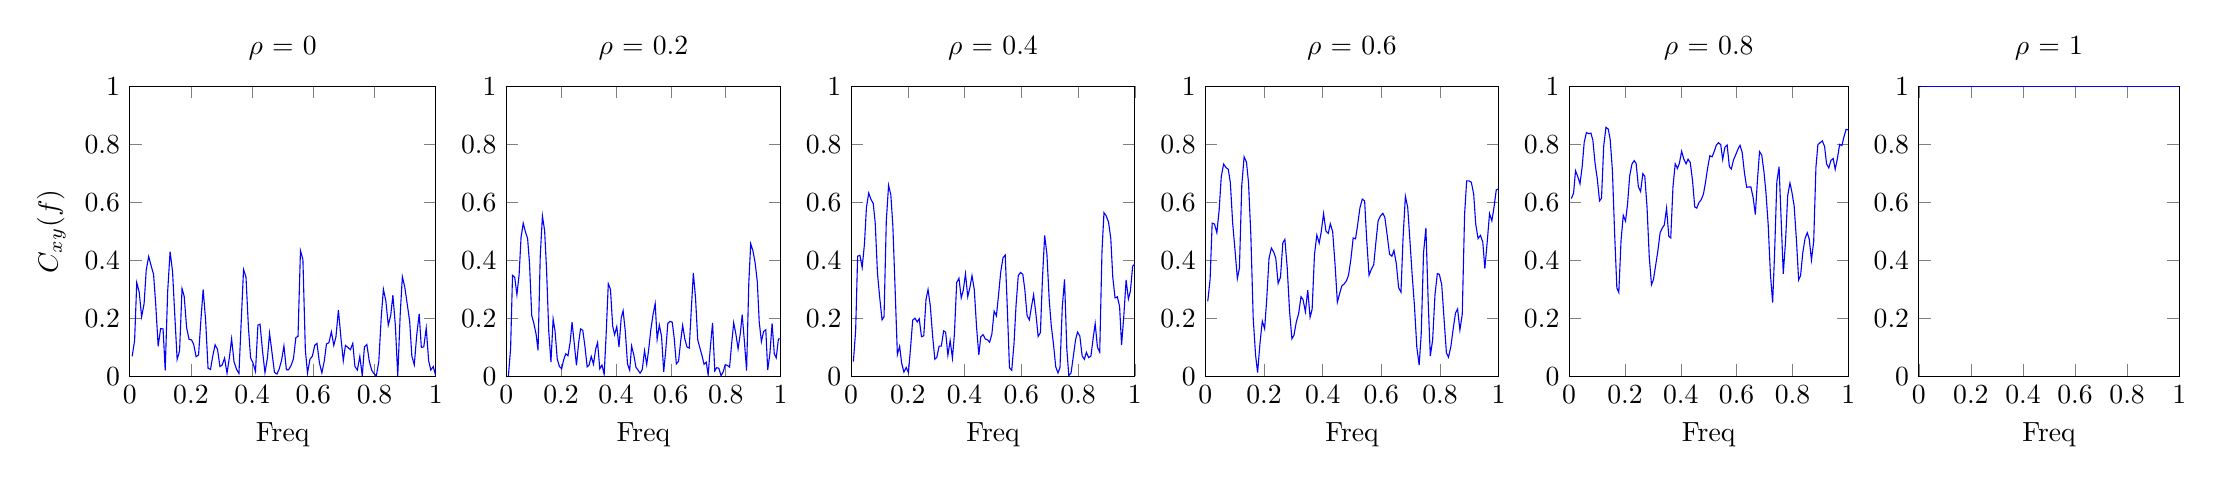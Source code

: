 % This file was created by matlab2tikz v0.4.7 running on MATLAB 8.1.
% Copyright (c) 2008--2014, Nico Schlömer <nico.schloemer@gmail.com>
% All rights reserved.
% Minimal pgfplots version: 1.3
% 
% The latest updates can be retrieved from
%   http://www.mathworks.com/matlabcentral/fileexchange/22022-matlab2tikz
% where you can also make suggestions and rate matlab2tikz.
% 
\begin{tikzpicture}

\begin{axis}[%
width=1.372in,
height=1.448in,
scale only axis,
xmin=0,
xmax=1,
xlabel={Freq},
ymin=0,
ymax=1,
name=plot2,
title={$\rho$ = 0.2}
]
\addplot [color=blue,solid,forget plot]
  table[row sep=crcr]{0.008	0.001\\
0.016	0.095\\
0.023	0.348\\
0.031	0.341\\
0.039	0.281\\
0.047	0.35\\
0.054	0.478\\
0.062	0.528\\
0.07	0.498\\
0.078	0.475\\
0.085	0.388\\
0.093	0.209\\
0.101	0.181\\
0.109	0.144\\
0.116	0.089\\
0.124	0.414\\
0.132	0.553\\
0.14	0.502\\
0.147	0.369\\
0.155	0.156\\
0.163	0.048\\
0.171	0.197\\
0.178	0.155\\
0.186	0.059\\
0.194	0.033\\
0.202	0.025\\
0.209	0.055\\
0.217	0.077\\
0.225	0.07\\
0.233	0.117\\
0.24	0.186\\
0.248	0.112\\
0.256	0.037\\
0.264	0.115\\
0.271	0.163\\
0.279	0.158\\
0.287	0.102\\
0.295	0.032\\
0.302	0.038\\
0.31	0.068\\
0.318	0.041\\
0.326	0.093\\
0.333	0.116\\
0.341	0.025\\
0.349	0.038\\
0.357	0.006\\
0.364	0.139\\
0.372	0.319\\
0.38	0.299\\
0.388	0.173\\
0.395	0.143\\
0.403	0.171\\
0.411	0.1\\
0.419	0.2\\
0.426	0.226\\
0.434	0.155\\
0.442	0.042\\
0.45	0.02\\
0.457	0.104\\
0.465	0.073\\
0.473	0.03\\
0.481	0.02\\
0.488	0.01\\
0.496	0.023\\
0.504	0.088\\
0.512	0.04\\
0.519	0.09\\
0.527	0.16\\
0.535	0.212\\
0.543	0.25\\
0.55	0.127\\
0.558	0.176\\
0.566	0.138\\
0.574	0.015\\
0.581	0.085\\
0.589	0.182\\
0.597	0.189\\
0.605	0.186\\
0.612	0.133\\
0.62	0.042\\
0.628	0.051\\
0.636	0.122\\
0.643	0.175\\
0.651	0.128\\
0.659	0.1\\
0.667	0.097\\
0.674	0.221\\
0.682	0.356\\
0.69	0.269\\
0.698	0.125\\
0.705	0.1\\
0.713	0.073\\
0.721	0.041\\
0.729	0.048\\
0.736	0.004\\
0.744	0.1\\
0.752	0.184\\
0.76	0.018\\
0.767	0.029\\
0.775	0.027\\
0.783	0.001\\
0.791	0.015\\
0.798	0.039\\
0.806	0.037\\
0.814	0.031\\
0.822	0.116\\
0.829	0.184\\
0.837	0.145\\
0.845	0.094\\
0.853	0.146\\
0.86	0.212\\
0.868	0.12\\
0.876	0.019\\
0.884	0.319\\
0.891	0.457\\
0.899	0.433\\
0.907	0.392\\
0.915	0.327\\
0.922	0.188\\
0.93	0.119\\
0.938	0.154\\
0.946	0.16\\
0.953	0.021\\
0.961	0.078\\
0.969	0.182\\
0.977	0.077\\
0.984	0.063\\
0.992	0.128\\
1	0.129\\
};
\end{axis}

\begin{axis}[%
width=1.53in,
height=1.448in,
scale only axis,
xmin=0,
xmax=1,
xlabel={Freq},
ymin=0,
ymax=1,
ylabel={$C_{xy}(f)$},
at=(plot2.left of south west),
anchor=right of south east,
title={$\rho$ = 0}
]
\addplot [color=blue,solid,forget plot]
  table[row sep=crcr]{0.008	0.068\\
0.016	0.123\\
0.023	0.323\\
0.031	0.29\\
0.039	0.205\\
0.047	0.25\\
0.054	0.366\\
0.062	0.413\\
0.07	0.381\\
0.078	0.351\\
0.085	0.248\\
0.093	0.103\\
0.101	0.164\\
0.109	0.163\\
0.116	0.02\\
0.124	0.291\\
0.132	0.43\\
0.14	0.361\\
0.147	0.217\\
0.155	0.058\\
0.163	0.087\\
0.171	0.302\\
0.178	0.276\\
0.186	0.167\\
0.194	0.127\\
0.202	0.125\\
0.209	0.11\\
0.217	0.067\\
0.225	0.073\\
0.233	0.199\\
0.24	0.299\\
0.248	0.194\\
0.256	0.027\\
0.264	0.023\\
0.271	0.067\\
0.279	0.108\\
0.287	0.092\\
0.295	0.033\\
0.302	0.038\\
0.31	0.062\\
0.318	0.01\\
0.326	0.066\\
0.333	0.129\\
0.341	0.049\\
0.349	0.024\\
0.357	0.009\\
0.364	0.179\\
0.372	0.368\\
0.38	0.342\\
0.388	0.168\\
0.395	0.063\\
0.403	0.045\\
0.411	0.016\\
0.419	0.176\\
0.426	0.179\\
0.434	0.087\\
0.442	0.012\\
0.45	0.062\\
0.457	0.148\\
0.465	0.081\\
0.473	0.013\\
0.481	0.007\\
0.488	0.023\\
0.496	0.053\\
0.504	0.104\\
0.512	0.022\\
0.519	0.022\\
0.527	0.036\\
0.535	0.059\\
0.543	0.133\\
0.55	0.137\\
0.558	0.433\\
0.566	0.403\\
0.574	0.09\\
0.581	0.01\\
0.589	0.058\\
0.597	0.069\\
0.605	0.107\\
0.612	0.113\\
0.62	0.046\\
0.628	0.011\\
0.636	0.053\\
0.643	0.111\\
0.651	0.115\\
0.659	0.153\\
0.667	0.106\\
0.674	0.136\\
0.682	0.228\\
0.69	0.135\\
0.698	0.053\\
0.705	0.106\\
0.713	0.099\\
0.721	0.091\\
0.729	0.113\\
0.736	0.033\\
0.744	0.021\\
0.752	0.068\\
0.76	0.001\\
0.767	0.101\\
0.775	0.109\\
0.783	0.051\\
0.791	0.02\\
0.798	0.009\\
0.806	0.001\\
0.814	0.05\\
0.822	0.203\\
0.829	0.3\\
0.837	0.26\\
0.845	0.176\\
0.853	0.21\\
0.86	0.279\\
0.868	0.177\\
0.876	0.001\\
0.884	0.214\\
0.891	0.343\\
0.899	0.307\\
0.907	0.248\\
0.915	0.188\\
0.922	0.069\\
0.93	0.039\\
0.938	0.142\\
0.946	0.215\\
0.953	0.099\\
0.961	0.101\\
0.969	0.166\\
0.977	0.052\\
0.984	0.021\\
0.992	0.033\\
1	0.001\\
};
\end{axis}

\begin{axis}[%
width=1.419in,
height=1.448in,
scale only axis,
xmin=0,
xmax=1,
xlabel={Freq},
ymin=0,
ymax=1,
name=plot3,
at=(plot2.right of south east),
anchor=left of south west,
title={$\rho$ = 0.4}
]
\addplot [color=blue,solid,forget plot]
  table[row sep=crcr]{0.008	0.05\\
0.016	0.157\\
0.023	0.414\\
0.031	0.417\\
0.039	0.375\\
0.047	0.456\\
0.054	0.582\\
0.062	0.632\\
0.07	0.61\\
0.078	0.596\\
0.085	0.528\\
0.093	0.353\\
0.101	0.269\\
0.109	0.194\\
0.116	0.205\\
0.124	0.535\\
0.132	0.659\\
0.14	0.626\\
0.147	0.52\\
0.155	0.302\\
0.163	0.074\\
0.171	0.103\\
0.178	0.045\\
0.186	0.014\\
0.194	0.03\\
0.202	0.012\\
0.209	0.092\\
0.217	0.193\\
0.225	0.2\\
0.233	0.187\\
0.24	0.198\\
0.248	0.136\\
0.256	0.139\\
0.264	0.265\\
0.271	0.299\\
0.279	0.243\\
0.287	0.141\\
0.295	0.058\\
0.302	0.065\\
0.31	0.103\\
0.318	0.104\\
0.326	0.156\\
0.333	0.152\\
0.341	0.072\\
0.349	0.123\\
0.357	0.062\\
0.364	0.145\\
0.372	0.323\\
0.38	0.338\\
0.388	0.27\\
0.395	0.295\\
0.403	0.353\\
0.411	0.274\\
0.419	0.308\\
0.426	0.347\\
0.434	0.299\\
0.442	0.17\\
0.45	0.073\\
0.457	0.136\\
0.465	0.143\\
0.473	0.128\\
0.481	0.125\\
0.488	0.117\\
0.496	0.145\\
0.504	0.224\\
0.512	0.208\\
0.519	0.275\\
0.527	0.358\\
0.535	0.408\\
0.543	0.418\\
0.55	0.245\\
0.558	0.029\\
0.566	0.02\\
0.574	0.112\\
0.581	0.242\\
0.589	0.347\\
0.597	0.358\\
0.605	0.351\\
0.612	0.3\\
0.62	0.209\\
0.628	0.194\\
0.636	0.242\\
0.643	0.281\\
0.651	0.216\\
0.659	0.137\\
0.667	0.15\\
0.674	0.332\\
0.682	0.486\\
0.69	0.42\\
0.698	0.264\\
0.705	0.177\\
0.713	0.111\\
0.721	0.032\\
0.729	0.011\\
0.736	0.03\\
0.744	0.237\\
0.752	0.334\\
0.76	0.095\\
0.767	0.002\\
0.775	0.011\\
0.783	0.068\\
0.791	0.126\\
0.798	0.152\\
0.806	0.138\\
0.814	0.07\\
0.822	0.058\\
0.829	0.082\\
0.837	0.064\\
0.845	0.069\\
0.853	0.132\\
0.86	0.181\\
0.868	0.1\\
0.876	0.083\\
0.884	0.432\\
0.891	0.564\\
0.899	0.553\\
0.907	0.532\\
0.915	0.475\\
0.922	0.342\\
0.93	0.27\\
0.938	0.274\\
0.946	0.241\\
0.953	0.107\\
0.961	0.209\\
0.969	0.332\\
0.977	0.266\\
0.984	0.293\\
0.992	0.379\\
1	0.388\\
};
\end{axis}

\begin{axis}[%
width=1.466in,
height=1.448in,
scale only axis,
xmin=0,
xmax=1,
xlabel={Freq},
ymin=0,
ymax=1,
name=plot4,
at=(plot3.right of south east),
anchor=left of south west,
title={$\rho$ = 0.6}
]
\addplot [color=blue,solid,forget plot]
  table[row sep=crcr]{0.008	0.258\\
0.016	0.334\\
0.023	0.528\\
0.031	0.525\\
0.039	0.495\\
0.047	0.575\\
0.054	0.688\\
0.062	0.732\\
0.07	0.72\\
0.078	0.714\\
0.085	0.668\\
0.093	0.528\\
0.101	0.434\\
0.109	0.337\\
0.116	0.373\\
0.124	0.658\\
0.132	0.757\\
0.14	0.739\\
0.147	0.668\\
0.155	0.486\\
0.163	0.2\\
0.171	0.073\\
0.178	0.012\\
0.186	0.112\\
0.194	0.19\\
0.202	0.163\\
0.209	0.264\\
0.217	0.407\\
0.225	0.442\\
0.233	0.428\\
0.24	0.407\\
0.248	0.32\\
0.256	0.341\\
0.264	0.46\\
0.271	0.472\\
0.279	0.374\\
0.287	0.224\\
0.295	0.129\\
0.302	0.141\\
0.31	0.187\\
0.318	0.216\\
0.326	0.274\\
0.333	0.264\\
0.341	0.222\\
0.349	0.297\\
0.357	0.203\\
0.364	0.231\\
0.372	0.42\\
0.38	0.487\\
0.388	0.459\\
0.395	0.498\\
0.403	0.561\\
0.411	0.501\\
0.419	0.493\\
0.426	0.526\\
0.434	0.499\\
0.442	0.388\\
0.45	0.255\\
0.457	0.282\\
0.465	0.311\\
0.473	0.318\\
0.481	0.329\\
0.488	0.348\\
0.496	0.402\\
0.504	0.477\\
0.512	0.474\\
0.519	0.521\\
0.527	0.581\\
0.535	0.611\\
0.543	0.605\\
0.55	0.473\\
0.558	0.348\\
0.566	0.369\\
0.574	0.384\\
0.581	0.458\\
0.589	0.536\\
0.597	0.553\\
0.605	0.562\\
0.612	0.548\\
0.62	0.486\\
0.628	0.421\\
0.636	0.414\\
0.643	0.434\\
0.651	0.389\\
0.659	0.305\\
0.667	0.29\\
0.674	0.475\\
0.682	0.621\\
0.69	0.582\\
0.698	0.46\\
0.705	0.352\\
0.713	0.242\\
0.721	0.1\\
0.729	0.038\\
0.736	0.145\\
0.744	0.426\\
0.752	0.512\\
0.76	0.251\\
0.767	0.069\\
0.775	0.125\\
0.783	0.281\\
0.791	0.354\\
0.798	0.351\\
0.806	0.315\\
0.814	0.196\\
0.822	0.08\\
0.829	0.065\\
0.837	0.101\\
0.845	0.163\\
0.853	0.218\\
0.86	0.232\\
0.868	0.159\\
0.876	0.214\\
0.884	0.56\\
0.891	0.674\\
0.899	0.674\\
0.907	0.669\\
0.915	0.628\\
0.922	0.524\\
0.93	0.475\\
0.938	0.486\\
0.946	0.463\\
0.953	0.371\\
0.961	0.462\\
0.969	0.561\\
0.977	0.536\\
0.984	0.581\\
0.992	0.643\\
1	0.646\\
};
\end{axis}

\begin{axis}[%
width=1.396in,
height=1.448in,
scale only axis,
xmin=0,
xmax=1,
xlabel={Freq},
ymin=0,
ymax=1,
name=plot5,
at=(plot4.right of south east),
anchor=left of south west,
title={$\rho$ = 0.8}
]
\addplot [color=blue,solid,forget plot]
  table[row sep=crcr]{0.008	0.613\\
0.016	0.632\\
0.023	0.709\\
0.031	0.689\\
0.039	0.664\\
0.047	0.725\\
0.054	0.807\\
0.062	0.841\\
0.07	0.837\\
0.078	0.839\\
0.085	0.815\\
0.093	0.734\\
0.101	0.68\\
0.109	0.605\\
0.116	0.614\\
0.124	0.795\\
0.132	0.859\\
0.14	0.853\\
0.147	0.818\\
0.155	0.711\\
0.163	0.493\\
0.171	0.304\\
0.178	0.289\\
0.186	0.469\\
0.194	0.555\\
0.202	0.535\\
0.209	0.591\\
0.217	0.692\\
0.225	0.732\\
0.233	0.744\\
0.24	0.734\\
0.248	0.654\\
0.256	0.637\\
0.264	0.699\\
0.271	0.69\\
0.279	0.585\\
0.287	0.412\\
0.295	0.315\\
0.302	0.333\\
0.31	0.383\\
0.318	0.433\\
0.326	0.495\\
0.333	0.51\\
0.341	0.522\\
0.349	0.58\\
0.357	0.483\\
0.364	0.477\\
0.372	0.654\\
0.38	0.733\\
0.388	0.717\\
0.395	0.735\\
0.403	0.776\\
0.411	0.749\\
0.419	0.733\\
0.426	0.749\\
0.434	0.737\\
0.442	0.675\\
0.45	0.584\\
0.457	0.58\\
0.465	0.599\\
0.473	0.609\\
0.481	0.628\\
0.488	0.666\\
0.496	0.718\\
0.504	0.761\\
0.512	0.757\\
0.519	0.774\\
0.527	0.797\\
0.535	0.806\\
0.543	0.799\\
0.55	0.748\\
0.558	0.79\\
0.566	0.798\\
0.574	0.723\\
0.581	0.715\\
0.589	0.747\\
0.597	0.765\\
0.605	0.784\\
0.612	0.797\\
0.62	0.772\\
0.628	0.701\\
0.636	0.652\\
0.643	0.653\\
0.651	0.653\\
0.659	0.617\\
0.667	0.558\\
0.674	0.669\\
0.682	0.775\\
0.69	0.763\\
0.698	0.704\\
0.705	0.634\\
0.713	0.523\\
0.721	0.352\\
0.729	0.254\\
0.736	0.426\\
0.744	0.671\\
0.752	0.723\\
0.76	0.526\\
0.767	0.353\\
0.775	0.463\\
0.783	0.624\\
0.791	0.667\\
0.798	0.635\\
0.806	0.587\\
0.814	0.473\\
0.822	0.332\\
0.829	0.347\\
0.837	0.426\\
0.845	0.475\\
0.853	0.495\\
0.86	0.473\\
0.868	0.401\\
0.876	0.465\\
0.884	0.721\\
0.891	0.799\\
0.899	0.806\\
0.907	0.812\\
0.915	0.793\\
0.922	0.733\\
0.93	0.719\\
0.938	0.745\\
0.946	0.751\\
0.953	0.714\\
0.961	0.752\\
0.969	0.8\\
0.977	0.796\\
0.984	0.825\\
0.992	0.852\\
1	0.85\\
};
\end{axis}

\begin{axis}[%
width=1.302in,
height=1.448in,
scale only axis,
xmin=0,
xmax=1,
xlabel={Freq},
ymin=0,
ymax=1,
at=(plot5.right of south east),
anchor=left of south west,
title={$\rho$ = 1}
]
\addplot [color=blue,solid,forget plot]
  table[row sep=crcr]{0.008	1\\
0.016	1\\
0.023	1\\
0.031	1\\
0.039	1\\
0.047	1\\
0.054	1\\
0.062	1\\
0.07	1\\
0.078	1\\
0.085	1\\
0.093	1\\
0.101	1\\
0.109	1\\
0.116	1\\
0.124	1\\
0.132	1\\
0.14	1\\
0.147	1\\
0.155	1\\
0.163	1\\
0.171	1\\
0.178	1\\
0.186	1\\
0.194	1\\
0.202	1\\
0.209	1\\
0.217	1\\
0.225	1\\
0.233	1\\
0.24	1\\
0.248	1\\
0.256	1\\
0.264	1\\
0.271	1\\
0.279	1\\
0.287	1\\
0.295	1\\
0.302	1\\
0.31	1\\
0.318	1\\
0.326	1\\
0.333	1\\
0.341	1\\
0.349	1\\
0.357	1\\
0.364	1\\
0.372	1\\
0.38	1\\
0.388	1\\
0.395	1\\
0.403	1\\
0.411	1\\
0.419	1\\
0.426	1\\
0.434	1\\
0.442	1\\
0.45	1\\
0.457	1\\
0.465	1\\
0.473	1\\
0.481	1\\
0.488	1\\
0.496	1\\
0.504	1\\
0.512	1\\
0.519	1\\
0.527	1\\
0.535	1\\
0.543	1\\
0.55	1\\
0.558	1\\
0.566	1\\
0.574	1\\
0.581	1\\
0.589	1\\
0.597	1\\
0.605	1\\
0.612	1\\
0.62	1\\
0.628	1\\
0.636	1\\
0.643	1\\
0.651	1\\
0.659	1\\
0.667	1\\
0.674	1\\
0.682	1\\
0.69	1\\
0.698	1\\
0.705	1\\
0.713	1\\
0.721	1\\
0.729	1\\
0.736	1\\
0.744	1\\
0.752	1\\
0.76	1\\
0.767	1\\
0.775	1\\
0.783	1\\
0.791	1\\
0.798	1\\
0.806	1\\
0.814	1\\
0.822	1\\
0.829	1\\
0.837	1\\
0.845	1\\
0.853	1\\
0.86	1\\
0.868	1\\
0.876	1\\
0.884	1\\
0.891	1\\
0.899	1\\
0.907	1\\
0.915	1\\
0.922	1\\
0.93	1\\
0.938	1\\
0.946	1\\
0.953	1\\
0.961	1\\
0.969	1\\
0.977	1\\
0.984	1\\
0.992	1\\
1	1\\
};
\end{axis}
\end{tikzpicture}%